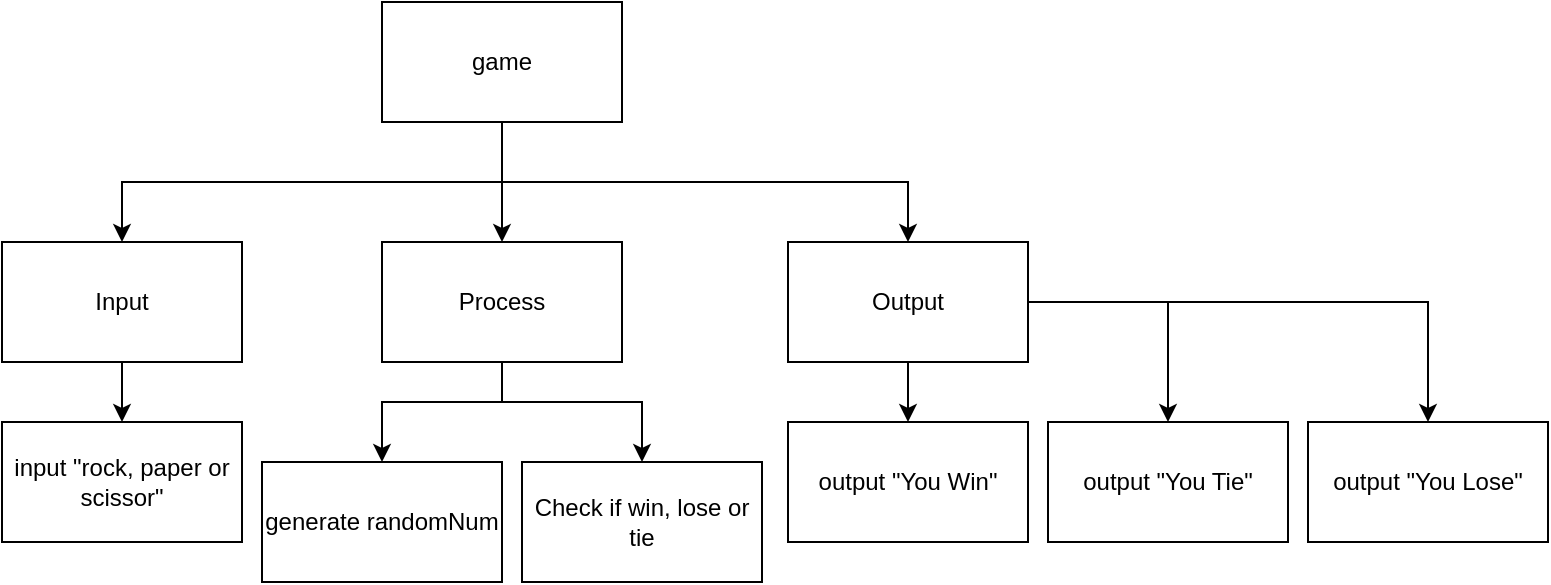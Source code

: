 <mxfile>
    <diagram id="lAbh1UWOesUciHZAwKI_" name="Page-1">
        <mxGraphModel dx="1074" dy="757" grid="1" gridSize="10" guides="1" tooltips="1" connect="1" arrows="1" fold="1" page="1" pageScale="1" pageWidth="827" pageHeight="1169" math="0" shadow="0">
            <root>
                <mxCell id="0"/>
                <mxCell id="1" parent="0"/>
                <mxCell id="21" style="edgeStyle=none;html=1;exitX=0.5;exitY=1;exitDx=0;exitDy=0;" edge="1" parent="1" source="24" target="29">
                    <mxGeometry relative="1" as="geometry">
                        <Array as="points">
                            <mxPoint x="317" y="260"/>
                        </Array>
                    </mxGeometry>
                </mxCell>
                <mxCell id="22" style="edgeStyle=none;html=1;entryX=0.5;entryY=0;entryDx=0;entryDy=0;rounded=0;" edge="1" parent="1" target="33">
                    <mxGeometry relative="1" as="geometry">
                        <mxPoint x="317" y="260" as="sourcePoint"/>
                        <Array as="points">
                            <mxPoint x="520" y="260"/>
                        </Array>
                    </mxGeometry>
                </mxCell>
                <mxCell id="23" style="edgeStyle=none;rounded=0;html=1;entryX=0.5;entryY=0;entryDx=0;entryDy=0;" edge="1" parent="1" target="26">
                    <mxGeometry relative="1" as="geometry">
                        <mxPoint x="317" y="260" as="sourcePoint"/>
                        <Array as="points">
                            <mxPoint x="127" y="260"/>
                        </Array>
                    </mxGeometry>
                </mxCell>
                <mxCell id="24" value="game" style="rounded=0;whiteSpace=wrap;html=1;" vertex="1" parent="1">
                    <mxGeometry x="257" y="170" width="120" height="60" as="geometry"/>
                </mxCell>
                <mxCell id="25" style="edgeStyle=none;rounded=0;html=1;exitX=0.5;exitY=1;exitDx=0;exitDy=0;entryX=0.5;entryY=0;entryDx=0;entryDy=0;" edge="1" parent="1" source="26" target="38">
                    <mxGeometry relative="1" as="geometry"/>
                </mxCell>
                <mxCell id="26" value="Input" style="rounded=0;whiteSpace=wrap;html=1;" vertex="1" parent="1">
                    <mxGeometry x="67" y="290" width="120" height="60" as="geometry"/>
                </mxCell>
                <mxCell id="27" style="edgeStyle=none;rounded=0;html=1;entryX=0.5;entryY=0;entryDx=0;entryDy=0;exitX=0.5;exitY=1;exitDx=0;exitDy=0;" edge="1" parent="1" source="29" target="35">
                    <mxGeometry relative="1" as="geometry">
                        <Array as="points">
                            <mxPoint x="317" y="370"/>
                            <mxPoint x="257" y="370"/>
                        </Array>
                    </mxGeometry>
                </mxCell>
                <mxCell id="28" style="edgeStyle=none;rounded=0;html=1;exitX=0.5;exitY=1;exitDx=0;exitDy=0;entryX=0.5;entryY=0;entryDx=0;entryDy=0;" edge="1" parent="1" source="29" target="39">
                    <mxGeometry relative="1" as="geometry">
                        <Array as="points">
                            <mxPoint x="317" y="370"/>
                            <mxPoint x="387" y="370"/>
                        </Array>
                    </mxGeometry>
                </mxCell>
                <mxCell id="29" value="Process" style="rounded=0;whiteSpace=wrap;html=1;" vertex="1" parent="1">
                    <mxGeometry x="257" y="290" width="120" height="60" as="geometry"/>
                </mxCell>
                <mxCell id="30" style="edgeStyle=none;rounded=0;html=1;exitX=0.5;exitY=1;exitDx=0;exitDy=0;entryX=0.5;entryY=0;entryDx=0;entryDy=0;" edge="1" parent="1" source="33" target="34">
                    <mxGeometry relative="1" as="geometry"/>
                </mxCell>
                <mxCell id="31" style="edgeStyle=none;html=1;entryX=0.5;entryY=0;entryDx=0;entryDy=0;exitX=1;exitY=0.5;exitDx=0;exitDy=0;rounded=0;" edge="1" parent="1" source="33" target="36">
                    <mxGeometry relative="1" as="geometry">
                        <Array as="points">
                            <mxPoint x="637" y="320"/>
                            <mxPoint x="780" y="320"/>
                        </Array>
                        <mxPoint x="647" y="380" as="targetPoint"/>
                    </mxGeometry>
                </mxCell>
                <mxCell id="32" style="edgeStyle=none;html=1;exitX=1;exitY=0.5;exitDx=0;exitDy=0;entryX=0.5;entryY=0;entryDx=0;entryDy=0;rounded=0;" edge="1" parent="1" source="33" target="37">
                    <mxGeometry relative="1" as="geometry">
                        <Array as="points">
                            <mxPoint x="650" y="320"/>
                        </Array>
                    </mxGeometry>
                </mxCell>
                <mxCell id="33" value="Output" style="rounded=0;whiteSpace=wrap;html=1;" vertex="1" parent="1">
                    <mxGeometry x="460" y="290" width="120" height="60" as="geometry"/>
                </mxCell>
                <mxCell id="34" value="output &quot;You Win&quot;" style="rounded=0;whiteSpace=wrap;html=1;" vertex="1" parent="1">
                    <mxGeometry x="460" y="380" width="120" height="60" as="geometry"/>
                </mxCell>
                <mxCell id="35" value="generate randomNum" style="rounded=0;whiteSpace=wrap;html=1;" vertex="1" parent="1">
                    <mxGeometry x="197" y="400" width="120" height="60" as="geometry"/>
                </mxCell>
                <mxCell id="36" value="output &quot;You Lose&quot;" style="rounded=0;whiteSpace=wrap;html=1;" vertex="1" parent="1">
                    <mxGeometry x="720" y="380" width="120" height="60" as="geometry"/>
                </mxCell>
                <mxCell id="37" value="output &quot;You Tie&quot;" style="rounded=0;whiteSpace=wrap;html=1;" vertex="1" parent="1">
                    <mxGeometry x="590" y="380" width="120" height="60" as="geometry"/>
                </mxCell>
                <mxCell id="38" value="input &quot;rock, paper or scissor&quot;" style="rounded=0;whiteSpace=wrap;html=1;" vertex="1" parent="1">
                    <mxGeometry x="67" y="380" width="120" height="60" as="geometry"/>
                </mxCell>
                <mxCell id="39" value="Check if win, lose or tie" style="rounded=0;whiteSpace=wrap;html=1;" vertex="1" parent="1">
                    <mxGeometry x="327" y="400" width="120" height="60" as="geometry"/>
                </mxCell>
            </root>
        </mxGraphModel>
    </diagram>
</mxfile>